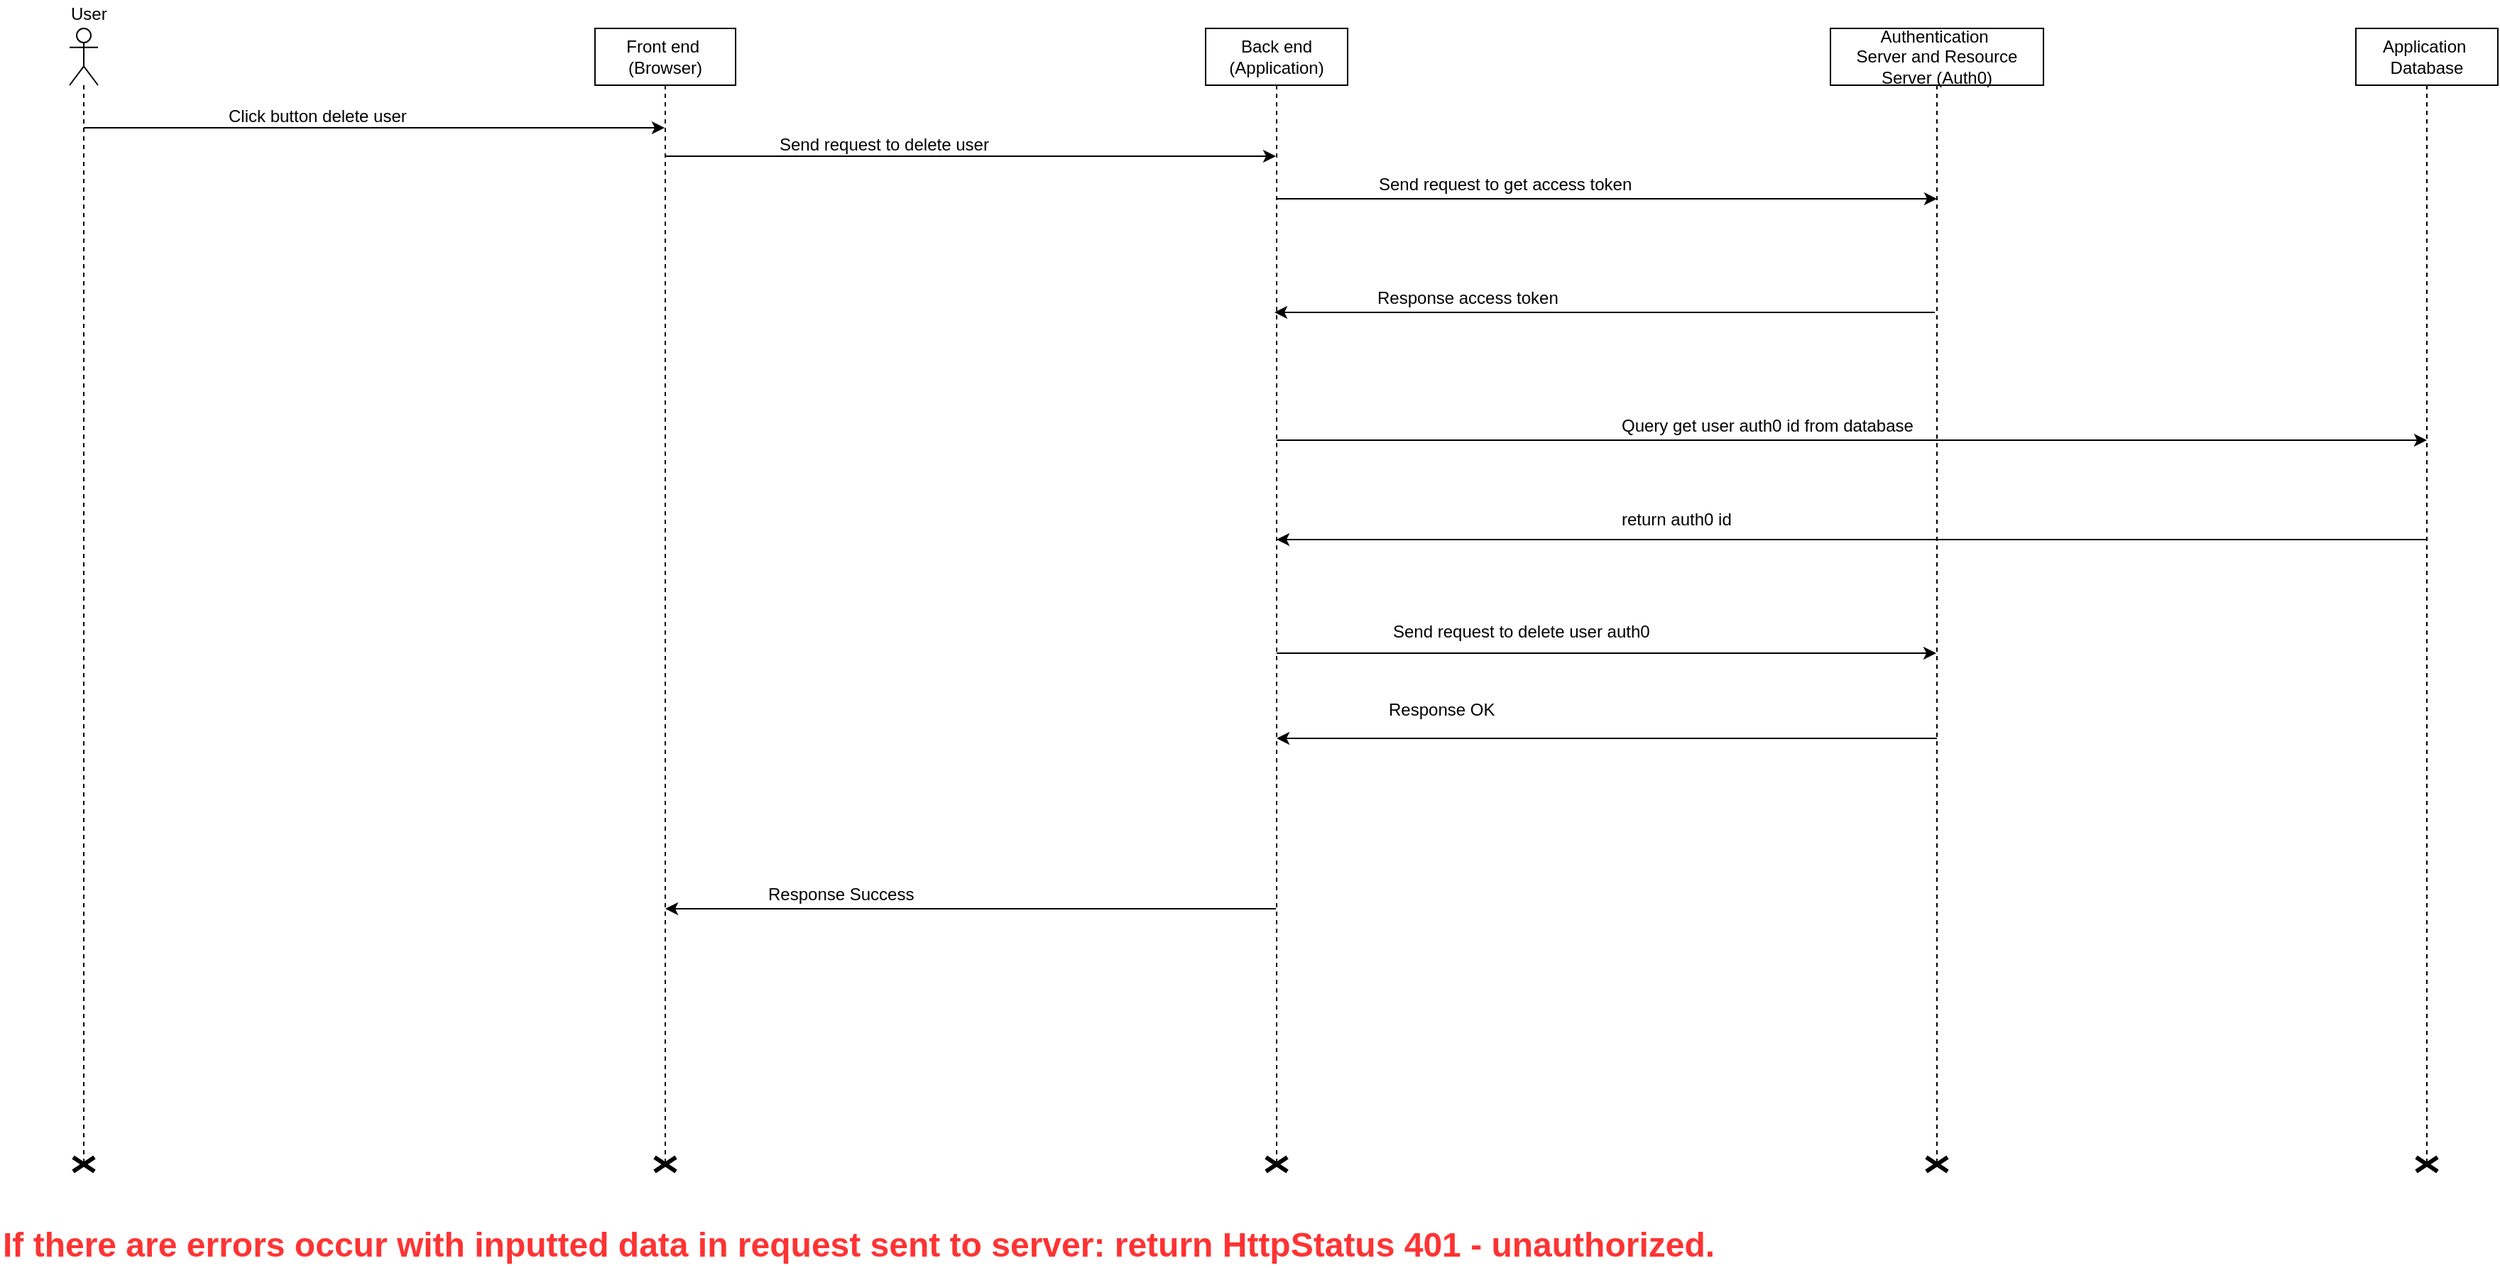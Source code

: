<mxfile version="10.7.7" type="github"><diagram id="8ARBZfIoWmW3Zc19lmF9" name="Page-1"><mxGraphModel dx="1392" dy="836" grid="1" gridSize="10" guides="1" tooltips="1" connect="1" arrows="1" fold="1" page="1" pageScale="1" pageWidth="2339" pageHeight="3300" math="0" shadow="0"><root><mxCell id="0"/><mxCell id="1" parent="0"/><mxCell id="BI8uuhnr75ujeQICnxg3-1" style="edgeStyle=orthogonalEdgeStyle;rounded=0;orthogonalLoop=1;jettySize=auto;html=1;" parent="1" source="BI8uuhnr75ujeQICnxg3-2" target="BI8uuhnr75ujeQICnxg3-8" edge="1"><mxGeometry relative="1" as="geometry"><Array as="points"><mxPoint x="790" y="130"/><mxPoint x="790" y="130"/></Array></mxGeometry></mxCell><mxCell id="BI8uuhnr75ujeQICnxg3-2" value="Front end&amp;nbsp;&lt;br&gt;(Browser)&lt;br&gt;" style="shape=umlLifeline;perimeter=lifelinePerimeter;whiteSpace=wrap;html=1;container=1;collapsible=0;recursiveResize=0;outlineConnect=0;" parent="1" vertex="1"><mxGeometry x="520" y="40" width="99" height="800" as="geometry"/></mxCell><mxCell id="BI8uuhnr75ujeQICnxg3-3" style="edgeStyle=orthogonalEdgeStyle;rounded=0;orthogonalLoop=1;jettySize=auto;html=1;" parent="1" edge="1"><mxGeometry relative="1" as="geometry"><Array as="points"><mxPoint x="1189" y="240"/><mxPoint x="1189" y="240"/></Array><mxPoint x="1463.5" y="240" as="sourcePoint"/><mxPoint x="998.5" y="240" as="targetPoint"/></mxGeometry></mxCell><mxCell id="BI8uuhnr75ujeQICnxg3-4" value="Authentication&amp;nbsp;&lt;br&gt;Server and Resource Server (Auth0)&lt;br&gt;" style="shape=umlLifeline;perimeter=lifelinePerimeter;whiteSpace=wrap;html=1;container=1;collapsible=0;recursiveResize=0;outlineConnect=0;" parent="1" vertex="1"><mxGeometry x="1390" y="40" width="150" height="800" as="geometry"/></mxCell><mxCell id="BI8uuhnr75ujeQICnxg3-5" value="" style="shape=umlDestroy;whiteSpace=wrap;html=1;strokeWidth=3;" parent="BI8uuhnr75ujeQICnxg3-4" vertex="1"><mxGeometry x="67.5" y="795" width="15" height="10" as="geometry"/></mxCell><mxCell id="BI8uuhnr75ujeQICnxg3-6" style="edgeStyle=orthogonalEdgeStyle;rounded=0;orthogonalLoop=1;jettySize=auto;html=1;" parent="1" source="BI8uuhnr75ujeQICnxg3-12" target="BI8uuhnr75ujeQICnxg3-2" edge="1"><mxGeometry relative="1" as="geometry"><mxPoint x="169.324" y="110.118" as="sourcePoint"/><Array as="points"><mxPoint x="440" y="110"/><mxPoint x="440" y="110"/></Array></mxGeometry></mxCell><mxCell id="BI8uuhnr75ujeQICnxg3-7" style="edgeStyle=orthogonalEdgeStyle;rounded=0;orthogonalLoop=1;jettySize=auto;html=1;" parent="1" edge="1"><mxGeometry relative="1" as="geometry"><mxPoint x="1810" y="330" as="targetPoint"/><Array as="points"><mxPoint x="1160.5" y="330"/><mxPoint x="1160.5" y="330"/></Array><mxPoint x="1000" y="330" as="sourcePoint"/></mxGeometry></mxCell><mxCell id="cgsgMDHxZGtymFoPwkW1-5" style="edgeStyle=orthogonalEdgeStyle;rounded=0;orthogonalLoop=1;jettySize=auto;html=1;" edge="1" parent="1" source="BI8uuhnr75ujeQICnxg3-8" target="BI8uuhnr75ujeQICnxg3-4"><mxGeometry relative="1" as="geometry"><Array as="points"><mxPoint x="1300" y="480"/><mxPoint x="1300" y="480"/></Array></mxGeometry></mxCell><mxCell id="BI8uuhnr75ujeQICnxg3-8" value="Back end&lt;br&gt;(Application)&lt;br&gt;" style="shape=umlLifeline;perimeter=lifelinePerimeter;whiteSpace=wrap;html=1;container=1;collapsible=0;recursiveResize=0;outlineConnect=0;" parent="1" vertex="1"><mxGeometry x="950" y="40" width="100" height="800" as="geometry"/></mxCell><mxCell id="BI8uuhnr75ujeQICnxg3-9" value="Click button delete user" style="text;html=1;resizable=0;points=[];autosize=1;align=left;verticalAlign=top;spacingTop=-4;" parent="1" vertex="1"><mxGeometry x="260" y="92" width="140" height="20" as="geometry"/></mxCell><mxCell id="BI8uuhnr75ujeQICnxg3-10" value="Send request to delete user&amp;nbsp;&lt;br&gt;" style="text;html=1;resizable=0;points=[];autosize=1;align=left;verticalAlign=top;spacingTop=-4;" parent="1" vertex="1"><mxGeometry x="648" y="112" width="170" height="20" as="geometry"/></mxCell><mxCell id="BI8uuhnr75ujeQICnxg3-11" value="Response access token&lt;br&gt;" style="text;html=1;resizable=0;points=[];autosize=1;align=left;verticalAlign=top;spacingTop=-4;" parent="1" vertex="1"><mxGeometry x="1069" y="220" width="140" height="20" as="geometry"/></mxCell><mxCell id="BI8uuhnr75ujeQICnxg3-12" value="" style="shape=umlLifeline;participant=umlActor;perimeter=lifelinePerimeter;whiteSpace=wrap;html=1;container=1;collapsible=0;recursiveResize=0;verticalAlign=top;spacingTop=36;labelBackgroundColor=#ffffff;outlineConnect=0;" parent="1" vertex="1"><mxGeometry x="150" y="40" width="20" height="800" as="geometry"/></mxCell><mxCell id="BI8uuhnr75ujeQICnxg3-13" value="User&amp;nbsp;&lt;br&gt;" style="text;html=1;resizable=0;points=[];autosize=1;align=left;verticalAlign=top;spacingTop=-4;" parent="1" vertex="1"><mxGeometry x="149" y="20" width="40" height="20" as="geometry"/></mxCell><mxCell id="BI8uuhnr75ujeQICnxg3-14" style="edgeStyle=orthogonalEdgeStyle;rounded=0;orthogonalLoop=1;jettySize=auto;html=1;" parent="1" edge="1"><mxGeometry relative="1" as="geometry"><mxPoint x="1000" y="160" as="sourcePoint"/><mxPoint x="1465" y="160" as="targetPoint"/><Array as="points"><mxPoint x="1230.5" y="160"/><mxPoint x="1230.5" y="160"/></Array></mxGeometry></mxCell><mxCell id="BI8uuhnr75ujeQICnxg3-15" value="Send request to get access token&lt;br&gt;" style="text;html=1;resizable=0;points=[];autosize=1;align=left;verticalAlign=top;spacingTop=-4;" parent="1" vertex="1"><mxGeometry x="1069.5" y="140" width="190" height="20" as="geometry"/></mxCell><mxCell id="cgsgMDHxZGtymFoPwkW1-3" style="edgeStyle=orthogonalEdgeStyle;rounded=0;orthogonalLoop=1;jettySize=auto;html=1;" edge="1" parent="1" source="BI8uuhnr75ujeQICnxg3-16" target="BI8uuhnr75ujeQICnxg3-8"><mxGeometry relative="1" as="geometry"><Array as="points"><mxPoint x="1270" y="400"/><mxPoint x="1270" y="400"/></Array></mxGeometry></mxCell><mxCell id="BI8uuhnr75ujeQICnxg3-16" value="Application&amp;nbsp;&lt;br&gt;Database&lt;br&gt;" style="shape=umlLifeline;perimeter=lifelinePerimeter;whiteSpace=wrap;html=1;container=1;collapsible=0;recursiveResize=0;outlineConnect=0;" parent="1" vertex="1"><mxGeometry x="1760" y="40" width="100" height="800" as="geometry"/></mxCell><mxCell id="BI8uuhnr75ujeQICnxg3-17" value="Query get user auth0 id from database" style="text;html=1;resizable=0;points=[];autosize=1;align=left;verticalAlign=top;spacingTop=-4;" parent="1" vertex="1"><mxGeometry x="1240.5" y="310" width="220" height="20" as="geometry"/></mxCell><mxCell id="BI8uuhnr75ujeQICnxg3-18" value="&lt;font style=&quot;font-size: 24px&quot; color=&quot;#ff3333&quot;&gt;If there are errors occur with inputted data in request sent to server: return HttpStatus 401 - unauthorized.&lt;/font&gt;&lt;br&gt;" style="text;html=1;resizable=0;points=[];autosize=1;align=left;verticalAlign=top;spacingTop=-4;fontStyle=1" parent="1" vertex="1"><mxGeometry x="101" y="880" width="1130" height="20" as="geometry"/></mxCell><mxCell id="BI8uuhnr75ujeQICnxg3-19" value="Response Success&lt;br&gt;" style="text;html=1;resizable=0;points=[];autosize=1;align=left;verticalAlign=top;spacingTop=-4;" parent="1" vertex="1"><mxGeometry x="640" y="640" width="120" height="20" as="geometry"/></mxCell><mxCell id="BI8uuhnr75ujeQICnxg3-20" style="edgeStyle=orthogonalEdgeStyle;rounded=0;orthogonalLoop=1;jettySize=auto;html=1;" parent="1" source="BI8uuhnr75ujeQICnxg3-8" target="BI8uuhnr75ujeQICnxg3-2" edge="1"><mxGeometry relative="1" as="geometry"><Array as="points"><mxPoint x="730" y="660"/><mxPoint x="730" y="660"/></Array><mxPoint x="999.5" y="500" as="sourcePoint"/><mxPoint x="780" y="500" as="targetPoint"/></mxGeometry></mxCell><mxCell id="BI8uuhnr75ujeQICnxg3-21" value="" style="shape=umlDestroy;whiteSpace=wrap;html=1;strokeWidth=3;" parent="1" vertex="1"><mxGeometry x="152.5" y="835" width="15" height="10" as="geometry"/></mxCell><mxCell id="BI8uuhnr75ujeQICnxg3-22" value="" style="shape=umlDestroy;whiteSpace=wrap;html=1;strokeWidth=3;" parent="1" vertex="1"><mxGeometry x="562" y="835" width="15" height="10" as="geometry"/></mxCell><mxCell id="BI8uuhnr75ujeQICnxg3-23" value="" style="shape=umlDestroy;whiteSpace=wrap;html=1;strokeWidth=3;" parent="1" vertex="1"><mxGeometry x="992.5" y="835" width="15" height="10" as="geometry"/></mxCell><mxCell id="BI8uuhnr75ujeQICnxg3-24" value="" style="shape=umlDestroy;whiteSpace=wrap;html=1;strokeWidth=3;" parent="1" vertex="1"><mxGeometry x="1802.5" y="835" width="15" height="10" as="geometry"/></mxCell><mxCell id="cgsgMDHxZGtymFoPwkW1-4" value="return auth0 id" style="text;html=1;resizable=0;points=[];autosize=1;align=left;verticalAlign=top;spacingTop=-4;" vertex="1" parent="1"><mxGeometry x="1240.5" y="376" width="90" height="20" as="geometry"/></mxCell><mxCell id="cgsgMDHxZGtymFoPwkW1-6" value="Send request to delete user auth0" style="text;html=1;resizable=0;points=[];autosize=1;align=left;verticalAlign=top;spacingTop=-4;" vertex="1" parent="1"><mxGeometry x="1080" y="455" width="200" height="20" as="geometry"/></mxCell><mxCell id="cgsgMDHxZGtymFoPwkW1-7" style="edgeStyle=orthogonalEdgeStyle;rounded=0;orthogonalLoop=1;jettySize=auto;html=1;" edge="1" parent="1"><mxGeometry relative="1" as="geometry"><Array as="points"><mxPoint x="1190" y="540"/><mxPoint x="1190" y="540"/></Array><mxPoint x="1465" y="540" as="sourcePoint"/><mxPoint x="1000" y="540" as="targetPoint"/></mxGeometry></mxCell><mxCell id="cgsgMDHxZGtymFoPwkW1-8" value="Response OK&lt;br&gt;" style="text;html=1;resizable=0;points=[];autosize=1;align=left;verticalAlign=top;spacingTop=-4;" vertex="1" parent="1"><mxGeometry x="1076.5" y="510" width="90" height="20" as="geometry"/></mxCell></root></mxGraphModel></diagram></mxfile>